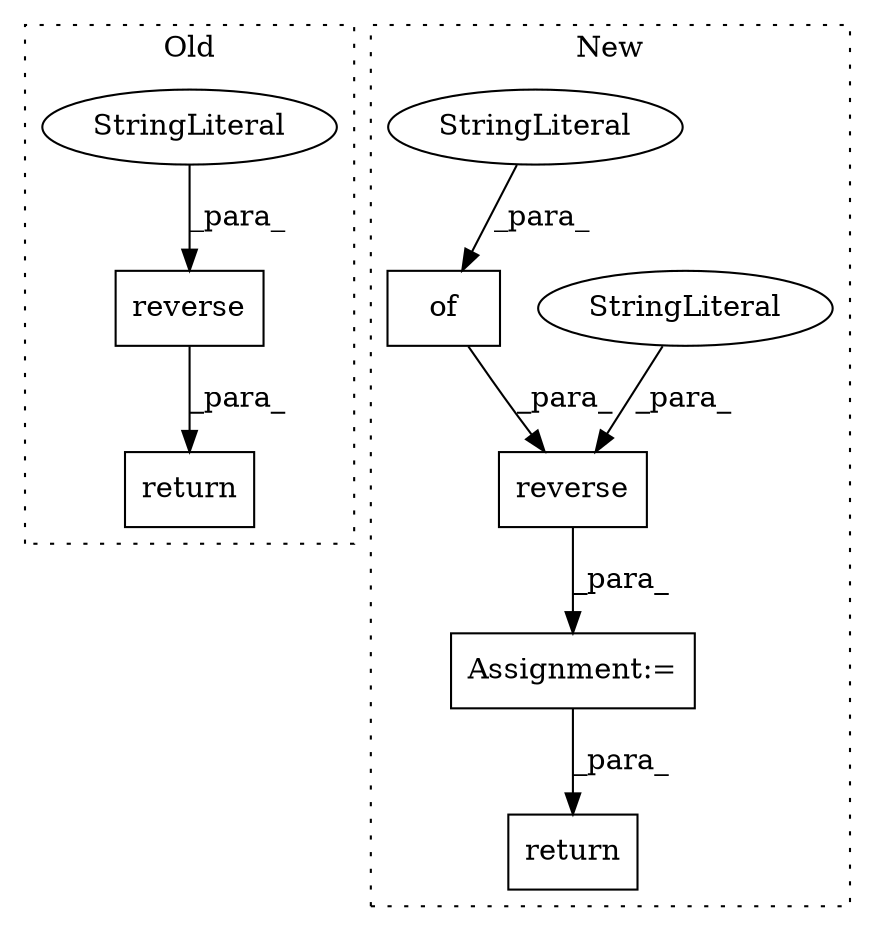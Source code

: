 digraph G {
subgraph cluster0 {
1 [label="return" a="41" s="4812" l="7" shape="box"];
6 [label="reverse" a="32" s="4819,4953" l="8,1" shape="box"];
8 [label="StringLiteral" a="45" s="4827" l="27" shape="ellipse"];
label = "Old";
style="dotted";
}
subgraph cluster1 {
2 [label="reverse" a="32" s="4967,5046" l="8,1" shape="box"];
3 [label="StringLiteral" a="45" s="4975" l="20" shape="ellipse"];
4 [label="Assignment:=" a="7" s="4966" l="1" shape="box"];
5 [label="return" a="41" s="5053" l="7" shape="box"];
7 [label="of" a="32" s="5000,5045" l="3,1" shape="box"];
9 [label="StringLiteral" a="45" s="5030" l="6" shape="ellipse"];
label = "New";
style="dotted";
}
2 -> 4 [label="_para_"];
3 -> 2 [label="_para_"];
4 -> 5 [label="_para_"];
6 -> 1 [label="_para_"];
7 -> 2 [label="_para_"];
8 -> 6 [label="_para_"];
9 -> 7 [label="_para_"];
}